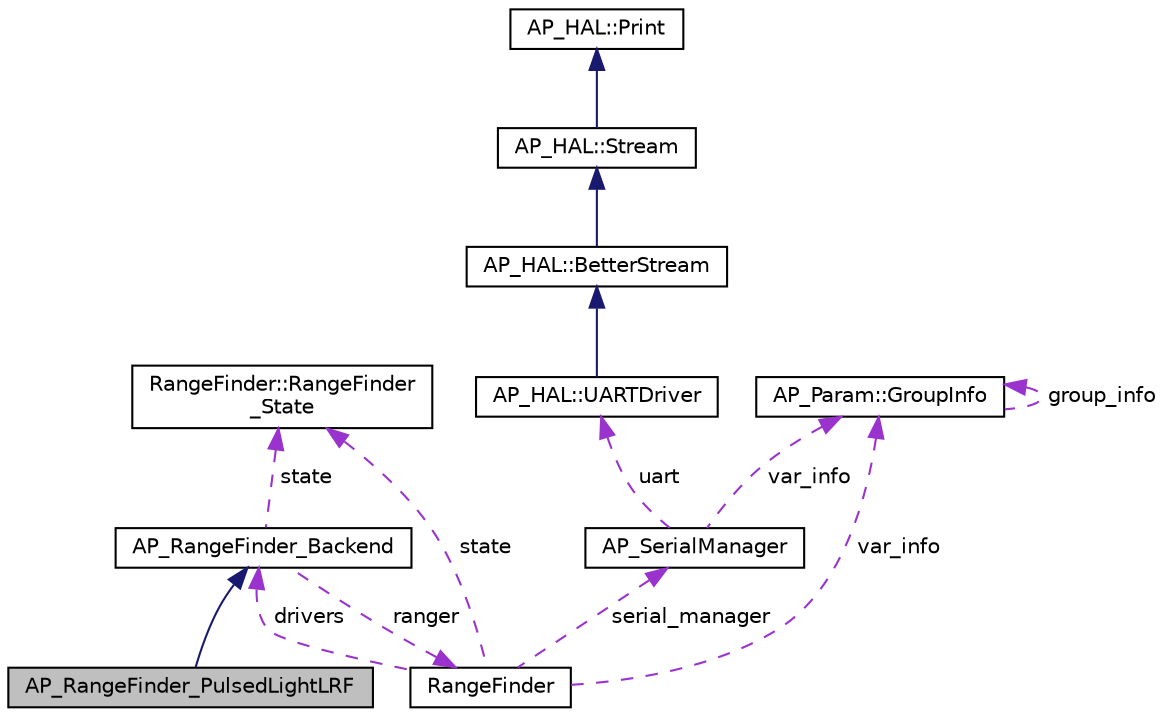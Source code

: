 digraph "AP_RangeFinder_PulsedLightLRF"
{
 // INTERACTIVE_SVG=YES
  edge [fontname="Helvetica",fontsize="10",labelfontname="Helvetica",labelfontsize="10"];
  node [fontname="Helvetica",fontsize="10",shape=record];
  Node1 [label="AP_RangeFinder_PulsedLightLRF",height=0.2,width=0.4,color="black", fillcolor="grey75", style="filled", fontcolor="black"];
  Node2 -> Node1 [dir="back",color="midnightblue",fontsize="10",style="solid",fontname="Helvetica"];
  Node2 [label="AP_RangeFinder_Backend",height=0.2,width=0.4,color="black", fillcolor="white", style="filled",URL="$classAP__RangeFinder__Backend.html"];
  Node3 -> Node2 [dir="back",color="darkorchid3",fontsize="10",style="dashed",label=" state" ,fontname="Helvetica"];
  Node3 [label="RangeFinder::RangeFinder\l_State",height=0.2,width=0.4,color="black", fillcolor="white", style="filled",URL="$structRangeFinder_1_1RangeFinder__State.html"];
  Node4 -> Node2 [dir="back",color="darkorchid3",fontsize="10",style="dashed",label=" ranger" ,fontname="Helvetica"];
  Node4 [label="RangeFinder",height=0.2,width=0.4,color="black", fillcolor="white", style="filled",URL="$classRangeFinder.html"];
  Node5 -> Node4 [dir="back",color="darkorchid3",fontsize="10",style="dashed",label=" serial_manager" ,fontname="Helvetica"];
  Node5 [label="AP_SerialManager",height=0.2,width=0.4,color="black", fillcolor="white", style="filled",URL="$classAP__SerialManager.html"];
  Node6 -> Node5 [dir="back",color="darkorchid3",fontsize="10",style="dashed",label=" uart" ,fontname="Helvetica"];
  Node6 [label="AP_HAL::UARTDriver",height=0.2,width=0.4,color="black", fillcolor="white", style="filled",URL="$classAP__HAL_1_1UARTDriver.html"];
  Node7 -> Node6 [dir="back",color="midnightblue",fontsize="10",style="solid",fontname="Helvetica"];
  Node7 [label="AP_HAL::BetterStream",height=0.2,width=0.4,color="black", fillcolor="white", style="filled",URL="$classAP__HAL_1_1BetterStream.html"];
  Node8 -> Node7 [dir="back",color="midnightblue",fontsize="10",style="solid",fontname="Helvetica"];
  Node8 [label="AP_HAL::Stream",height=0.2,width=0.4,color="black", fillcolor="white", style="filled",URL="$classAP__HAL_1_1Stream.html"];
  Node9 -> Node8 [dir="back",color="midnightblue",fontsize="10",style="solid",fontname="Helvetica"];
  Node9 [label="AP_HAL::Print",height=0.2,width=0.4,color="black", fillcolor="white", style="filled",URL="$classAP__HAL_1_1Print.html"];
  Node10 -> Node5 [dir="back",color="darkorchid3",fontsize="10",style="dashed",label=" var_info" ,fontname="Helvetica"];
  Node10 [label="AP_Param::GroupInfo",height=0.2,width=0.4,color="black", fillcolor="white", style="filled",URL="$structAP__Param_1_1GroupInfo.html"];
  Node10 -> Node10 [dir="back",color="darkorchid3",fontsize="10",style="dashed",label=" group_info" ,fontname="Helvetica"];
  Node3 -> Node4 [dir="back",color="darkorchid3",fontsize="10",style="dashed",label=" state" ,fontname="Helvetica"];
  Node10 -> Node4 [dir="back",color="darkorchid3",fontsize="10",style="dashed",label=" var_info" ,fontname="Helvetica"];
  Node2 -> Node4 [dir="back",color="darkorchid3",fontsize="10",style="dashed",label=" drivers" ,fontname="Helvetica"];
}
